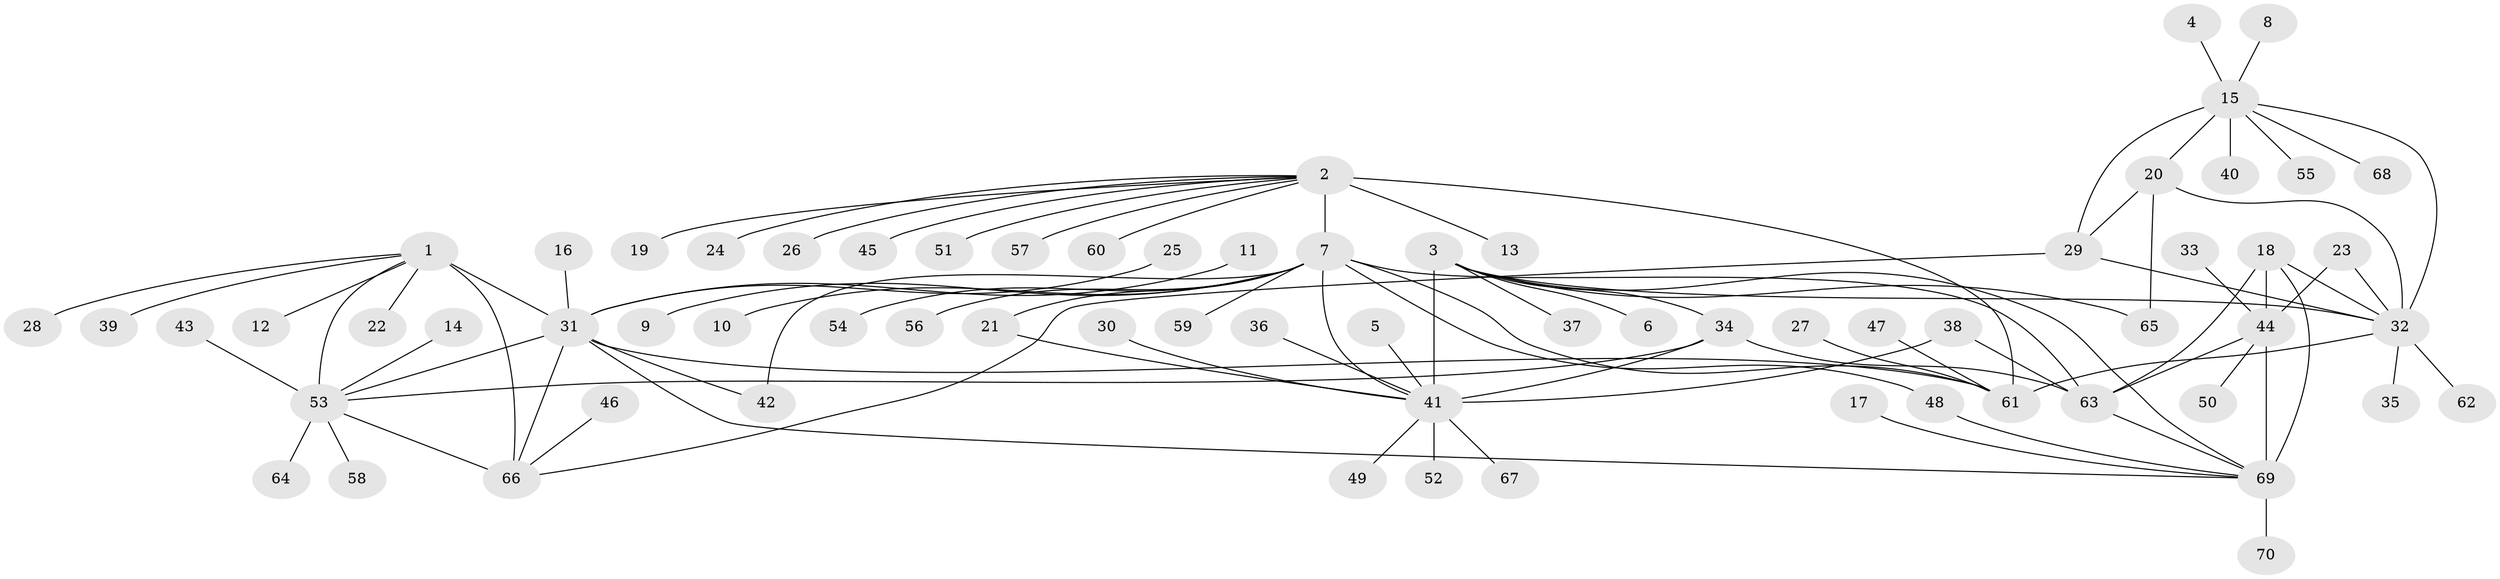 // original degree distribution, {12: 0.03571428571428571, 9: 0.05, 7: 0.02857142857142857, 11: 0.014285714285714285, 6: 0.03571428571428571, 8: 0.03571428571428571, 14: 0.014285714285714285, 10: 0.03571428571428571, 3: 0.02857142857142857, 1: 0.5928571428571429, 2: 0.12142857142857143, 4: 0.007142857142857143}
// Generated by graph-tools (version 1.1) at 2025/02/03/09/25 03:02:49]
// undirected, 70 vertices, 93 edges
graph export_dot {
graph [start="1"]
  node [color=gray90,style=filled];
  1;
  2;
  3;
  4;
  5;
  6;
  7;
  8;
  9;
  10;
  11;
  12;
  13;
  14;
  15;
  16;
  17;
  18;
  19;
  20;
  21;
  22;
  23;
  24;
  25;
  26;
  27;
  28;
  29;
  30;
  31;
  32;
  33;
  34;
  35;
  36;
  37;
  38;
  39;
  40;
  41;
  42;
  43;
  44;
  45;
  46;
  47;
  48;
  49;
  50;
  51;
  52;
  53;
  54;
  55;
  56;
  57;
  58;
  59;
  60;
  61;
  62;
  63;
  64;
  65;
  66;
  67;
  68;
  69;
  70;
  1 -- 12 [weight=1.0];
  1 -- 22 [weight=1.0];
  1 -- 28 [weight=1.0];
  1 -- 31 [weight=4.0];
  1 -- 39 [weight=1.0];
  1 -- 53 [weight=4.0];
  1 -- 66 [weight=4.0];
  2 -- 7 [weight=8.0];
  2 -- 13 [weight=1.0];
  2 -- 19 [weight=1.0];
  2 -- 24 [weight=1.0];
  2 -- 26 [weight=1.0];
  2 -- 45 [weight=1.0];
  2 -- 51 [weight=1.0];
  2 -- 57 [weight=1.0];
  2 -- 60 [weight=1.0];
  2 -- 61 [weight=4.0];
  3 -- 6 [weight=1.0];
  3 -- 32 [weight=1.0];
  3 -- 34 [weight=2.0];
  3 -- 37 [weight=1.0];
  3 -- 41 [weight=8.0];
  3 -- 65 [weight=1.0];
  3 -- 69 [weight=1.0];
  4 -- 15 [weight=1.0];
  5 -- 41 [weight=1.0];
  7 -- 9 [weight=1.0];
  7 -- 10 [weight=1.0];
  7 -- 21 [weight=1.0];
  7 -- 41 [weight=1.0];
  7 -- 42 [weight=1.0];
  7 -- 48 [weight=1.0];
  7 -- 54 [weight=1.0];
  7 -- 56 [weight=1.0];
  7 -- 59 [weight=1.0];
  7 -- 61 [weight=2.0];
  7 -- 63 [weight=1.0];
  8 -- 15 [weight=1.0];
  11 -- 31 [weight=1.0];
  14 -- 53 [weight=1.0];
  15 -- 20 [weight=4.0];
  15 -- 29 [weight=2.0];
  15 -- 32 [weight=4.0];
  15 -- 40 [weight=1.0];
  15 -- 55 [weight=1.0];
  15 -- 68 [weight=1.0];
  16 -- 31 [weight=1.0];
  17 -- 69 [weight=1.0];
  18 -- 32 [weight=1.0];
  18 -- 44 [weight=3.0];
  18 -- 63 [weight=3.0];
  18 -- 69 [weight=6.0];
  20 -- 29 [weight=2.0];
  20 -- 32 [weight=4.0];
  20 -- 65 [weight=1.0];
  21 -- 41 [weight=1.0];
  23 -- 32 [weight=1.0];
  23 -- 44 [weight=1.0];
  25 -- 31 [weight=1.0];
  27 -- 61 [weight=1.0];
  29 -- 32 [weight=2.0];
  29 -- 66 [weight=1.0];
  30 -- 41 [weight=1.0];
  31 -- 42 [weight=1.0];
  31 -- 53 [weight=1.0];
  31 -- 61 [weight=1.0];
  31 -- 66 [weight=1.0];
  31 -- 69 [weight=1.0];
  32 -- 35 [weight=1.0];
  32 -- 61 [weight=1.0];
  32 -- 62 [weight=1.0];
  33 -- 44 [weight=1.0];
  34 -- 41 [weight=4.0];
  34 -- 53 [weight=1.0];
  34 -- 63 [weight=1.0];
  36 -- 41 [weight=1.0];
  38 -- 41 [weight=1.0];
  38 -- 63 [weight=1.0];
  41 -- 49 [weight=1.0];
  41 -- 52 [weight=1.0];
  41 -- 67 [weight=1.0];
  43 -- 53 [weight=1.0];
  44 -- 50 [weight=1.0];
  44 -- 63 [weight=1.0];
  44 -- 69 [weight=2.0];
  46 -- 66 [weight=1.0];
  47 -- 61 [weight=1.0];
  48 -- 69 [weight=1.0];
  53 -- 58 [weight=1.0];
  53 -- 64 [weight=1.0];
  53 -- 66 [weight=1.0];
  63 -- 69 [weight=2.0];
  69 -- 70 [weight=1.0];
}
